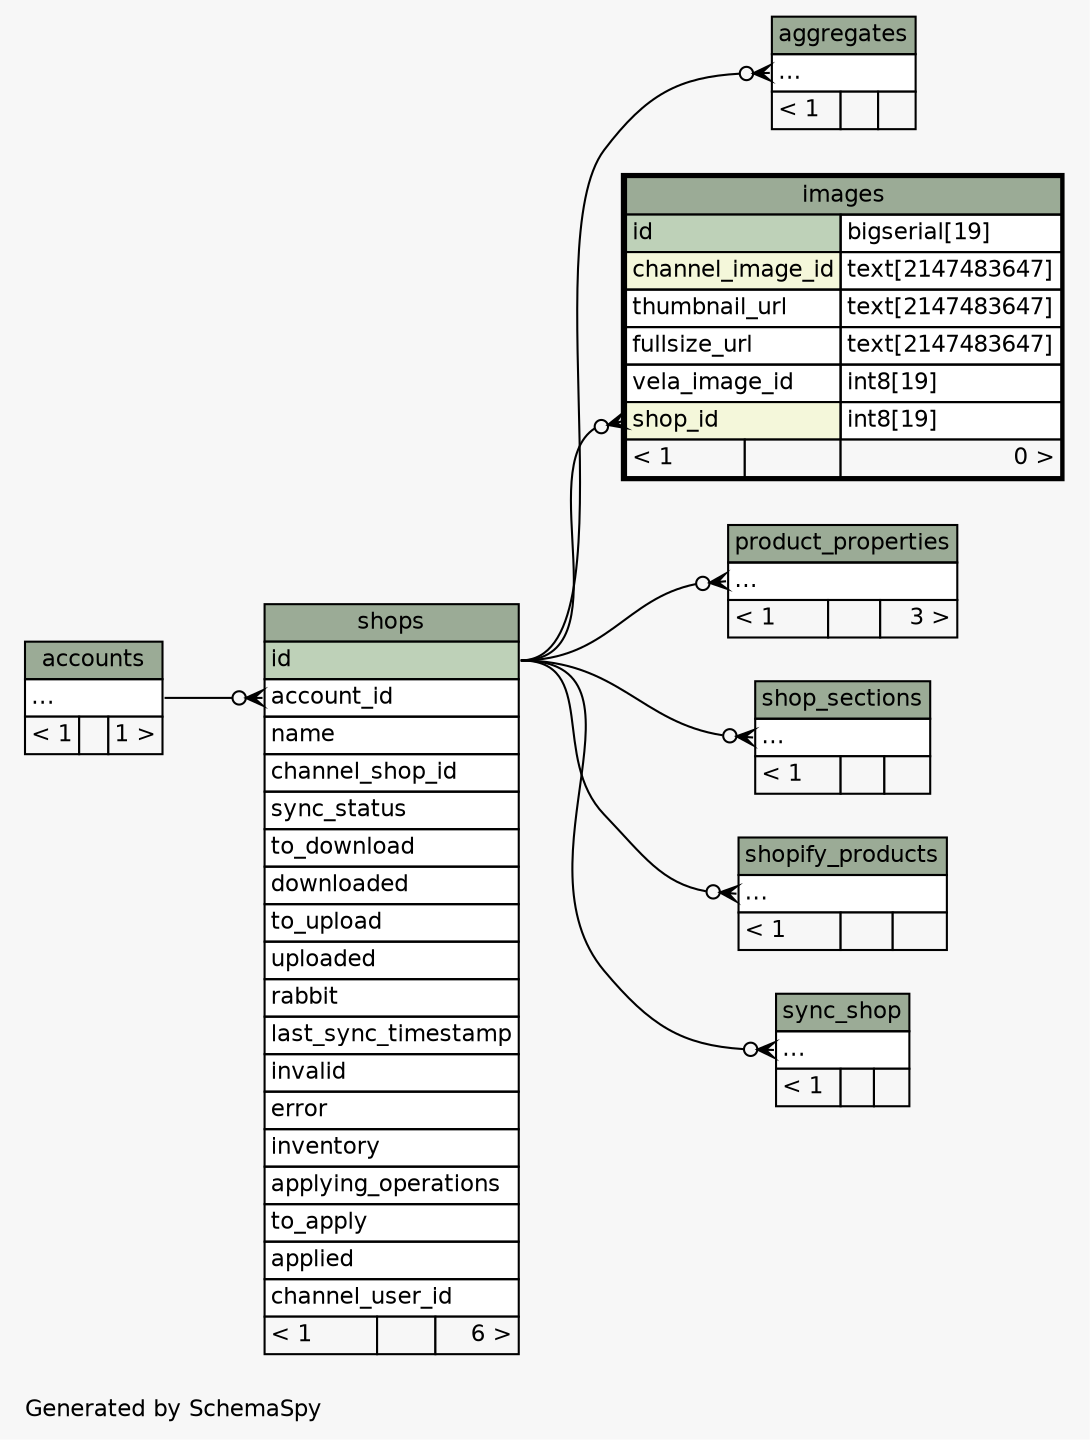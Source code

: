 // dot 2.40.1 on Linux 4.12.12-gentoo
// SchemaSpy rev 590
digraph "twoDegreesRelationshipsDiagram" {
  graph [
    rankdir="RL"
    bgcolor="#f7f7f7"
    label="\nGenerated by SchemaSpy"
    labeljust="l"
    nodesep="0.18"
    ranksep="0.46"
    fontname="Helvetica"
    fontsize="11"
  ];
  node [
    fontname="Helvetica"
    fontsize="11"
    shape="plaintext"
  ];
  edge [
    arrowsize="0.8"
  ];
  "aggregates":"elipses":w -> "shops":"id":e [arrowhead=none dir=back arrowtail=crowodot];
  "images":"shop_id":w -> "shops":"id":e [arrowhead=none dir=back arrowtail=crowodot];
  "product_properties":"elipses":w -> "shops":"id":e [arrowhead=none dir=back arrowtail=crowodot];
  "shop_sections":"elipses":w -> "shops":"id":e [arrowhead=none dir=back arrowtail=crowodot];
  "shopify_products":"elipses":w -> "shops":"id":e [arrowhead=none dir=back arrowtail=crowodot];
  "shops":"account_id":w -> "accounts":"elipses":e [arrowhead=none dir=back arrowtail=crowodot];
  "sync_shop":"elipses":w -> "shops":"id":e [arrowhead=none dir=back arrowtail=crowodot];
  "accounts" [
    label=<
    <TABLE BORDER="0" CELLBORDER="1" CELLSPACING="0" BGCOLOR="#ffffff">
      <TR><TD COLSPAN="3" BGCOLOR="#9bab96" ALIGN="CENTER">accounts</TD></TR>
      <TR><TD PORT="elipses" COLSPAN="3" ALIGN="LEFT">...</TD></TR>
      <TR><TD ALIGN="LEFT" BGCOLOR="#f7f7f7">&lt; 1</TD><TD ALIGN="RIGHT" BGCOLOR="#f7f7f7">  </TD><TD ALIGN="RIGHT" BGCOLOR="#f7f7f7">1 &gt;</TD></TR>
    </TABLE>>
    URL="accounts.html"
    tooltip="accounts"
  ];
  "aggregates" [
    label=<
    <TABLE BORDER="0" CELLBORDER="1" CELLSPACING="0" BGCOLOR="#ffffff">
      <TR><TD COLSPAN="3" BGCOLOR="#9bab96" ALIGN="CENTER">aggregates</TD></TR>
      <TR><TD PORT="elipses" COLSPAN="3" ALIGN="LEFT">...</TD></TR>
      <TR><TD ALIGN="LEFT" BGCOLOR="#f7f7f7">&lt; 1</TD><TD ALIGN="RIGHT" BGCOLOR="#f7f7f7">  </TD><TD ALIGN="RIGHT" BGCOLOR="#f7f7f7">  </TD></TR>
    </TABLE>>
    URL="aggregates.html"
    tooltip="aggregates"
  ];
  "images" [
    label=<
    <TABLE BORDER="2" CELLBORDER="1" CELLSPACING="0" BGCOLOR="#ffffff">
      <TR><TD COLSPAN="3" BGCOLOR="#9bab96" ALIGN="CENTER">images</TD></TR>
      <TR><TD PORT="id" COLSPAN="2" BGCOLOR="#bed1b8" ALIGN="LEFT">id</TD><TD PORT="id.type" ALIGN="LEFT">bigserial[19]</TD></TR>
      <TR><TD PORT="channel_image_id" COLSPAN="2" BGCOLOR="#f4f7da" ALIGN="LEFT">channel_image_id</TD><TD PORT="channel_image_id.type" ALIGN="LEFT">text[2147483647]</TD></TR>
      <TR><TD PORT="thumbnail_url" COLSPAN="2" ALIGN="LEFT">thumbnail_url</TD><TD PORT="thumbnail_url.type" ALIGN="LEFT">text[2147483647]</TD></TR>
      <TR><TD PORT="fullsize_url" COLSPAN="2" ALIGN="LEFT">fullsize_url</TD><TD PORT="fullsize_url.type" ALIGN="LEFT">text[2147483647]</TD></TR>
      <TR><TD PORT="vela_image_id" COLSPAN="2" ALIGN="LEFT">vela_image_id</TD><TD PORT="vela_image_id.type" ALIGN="LEFT">int8[19]</TD></TR>
      <TR><TD PORT="shop_id" COLSPAN="2" BGCOLOR="#f4f7da" ALIGN="LEFT">shop_id</TD><TD PORT="shop_id.type" ALIGN="LEFT">int8[19]</TD></TR>
      <TR><TD ALIGN="LEFT" BGCOLOR="#f7f7f7">&lt; 1</TD><TD ALIGN="RIGHT" BGCOLOR="#f7f7f7">  </TD><TD ALIGN="RIGHT" BGCOLOR="#f7f7f7">0 &gt;</TD></TR>
    </TABLE>>
    URL="images.html"
    tooltip="images"
  ];
  "product_properties" [
    label=<
    <TABLE BORDER="0" CELLBORDER="1" CELLSPACING="0" BGCOLOR="#ffffff">
      <TR><TD COLSPAN="3" BGCOLOR="#9bab96" ALIGN="CENTER">product_properties</TD></TR>
      <TR><TD PORT="elipses" COLSPAN="3" ALIGN="LEFT">...</TD></TR>
      <TR><TD ALIGN="LEFT" BGCOLOR="#f7f7f7">&lt; 1</TD><TD ALIGN="RIGHT" BGCOLOR="#f7f7f7">  </TD><TD ALIGN="RIGHT" BGCOLOR="#f7f7f7">3 &gt;</TD></TR>
    </TABLE>>
    URL="product_properties.html"
    tooltip="product_properties"
  ];
  "shop_sections" [
    label=<
    <TABLE BORDER="0" CELLBORDER="1" CELLSPACING="0" BGCOLOR="#ffffff">
      <TR><TD COLSPAN="3" BGCOLOR="#9bab96" ALIGN="CENTER">shop_sections</TD></TR>
      <TR><TD PORT="elipses" COLSPAN="3" ALIGN="LEFT">...</TD></TR>
      <TR><TD ALIGN="LEFT" BGCOLOR="#f7f7f7">&lt; 1</TD><TD ALIGN="RIGHT" BGCOLOR="#f7f7f7">  </TD><TD ALIGN="RIGHT" BGCOLOR="#f7f7f7">  </TD></TR>
    </TABLE>>
    URL="shop_sections.html"
    tooltip="shop_sections"
  ];
  "shopify_products" [
    label=<
    <TABLE BORDER="0" CELLBORDER="1" CELLSPACING="0" BGCOLOR="#ffffff">
      <TR><TD COLSPAN="3" BGCOLOR="#9bab96" ALIGN="CENTER">shopify_products</TD></TR>
      <TR><TD PORT="elipses" COLSPAN="3" ALIGN="LEFT">...</TD></TR>
      <TR><TD ALIGN="LEFT" BGCOLOR="#f7f7f7">&lt; 1</TD><TD ALIGN="RIGHT" BGCOLOR="#f7f7f7">  </TD><TD ALIGN="RIGHT" BGCOLOR="#f7f7f7">  </TD></TR>
    </TABLE>>
    URL="shopify_products.html"
    tooltip="shopify_products"
  ];
  "shops" [
    label=<
    <TABLE BORDER="0" CELLBORDER="1" CELLSPACING="0" BGCOLOR="#ffffff">
      <TR><TD COLSPAN="3" BGCOLOR="#9bab96" ALIGN="CENTER">shops</TD></TR>
      <TR><TD PORT="id" COLSPAN="3" BGCOLOR="#bed1b8" ALIGN="LEFT">id</TD></TR>
      <TR><TD PORT="account_id" COLSPAN="3" ALIGN="LEFT">account_id</TD></TR>
      <TR><TD PORT="name" COLSPAN="3" ALIGN="LEFT">name</TD></TR>
      <TR><TD PORT="channel_shop_id" COLSPAN="3" ALIGN="LEFT">channel_shop_id</TD></TR>
      <TR><TD PORT="sync_status" COLSPAN="3" ALIGN="LEFT">sync_status</TD></TR>
      <TR><TD PORT="to_download" COLSPAN="3" ALIGN="LEFT">to_download</TD></TR>
      <TR><TD PORT="downloaded" COLSPAN="3" ALIGN="LEFT">downloaded</TD></TR>
      <TR><TD PORT="to_upload" COLSPAN="3" ALIGN="LEFT">to_upload</TD></TR>
      <TR><TD PORT="uploaded" COLSPAN="3" ALIGN="LEFT">uploaded</TD></TR>
      <TR><TD PORT="rabbit" COLSPAN="3" ALIGN="LEFT">rabbit</TD></TR>
      <TR><TD PORT="last_sync_timestamp" COLSPAN="3" ALIGN="LEFT">last_sync_timestamp</TD></TR>
      <TR><TD PORT="invalid" COLSPAN="3" ALIGN="LEFT">invalid</TD></TR>
      <TR><TD PORT="error" COLSPAN="3" ALIGN="LEFT">error</TD></TR>
      <TR><TD PORT="inventory" COLSPAN="3" ALIGN="LEFT">inventory</TD></TR>
      <TR><TD PORT="applying_operations" COLSPAN="3" ALIGN="LEFT">applying_operations</TD></TR>
      <TR><TD PORT="to_apply" COLSPAN="3" ALIGN="LEFT">to_apply</TD></TR>
      <TR><TD PORT="applied" COLSPAN="3" ALIGN="LEFT">applied</TD></TR>
      <TR><TD PORT="channel_user_id" COLSPAN="3" ALIGN="LEFT">channel_user_id</TD></TR>
      <TR><TD ALIGN="LEFT" BGCOLOR="#f7f7f7">&lt; 1</TD><TD ALIGN="RIGHT" BGCOLOR="#f7f7f7">  </TD><TD ALIGN="RIGHT" BGCOLOR="#f7f7f7">6 &gt;</TD></TR>
    </TABLE>>
    URL="shops.html"
    tooltip="shops"
  ];
  "sync_shop" [
    label=<
    <TABLE BORDER="0" CELLBORDER="1" CELLSPACING="0" BGCOLOR="#ffffff">
      <TR><TD COLSPAN="3" BGCOLOR="#9bab96" ALIGN="CENTER">sync_shop</TD></TR>
      <TR><TD PORT="elipses" COLSPAN="3" ALIGN="LEFT">...</TD></TR>
      <TR><TD ALIGN="LEFT" BGCOLOR="#f7f7f7">&lt; 1</TD><TD ALIGN="RIGHT" BGCOLOR="#f7f7f7">  </TD><TD ALIGN="RIGHT" BGCOLOR="#f7f7f7">  </TD></TR>
    </TABLE>>
    URL="sync_shop.html"
    tooltip="sync_shop"
  ];
}

